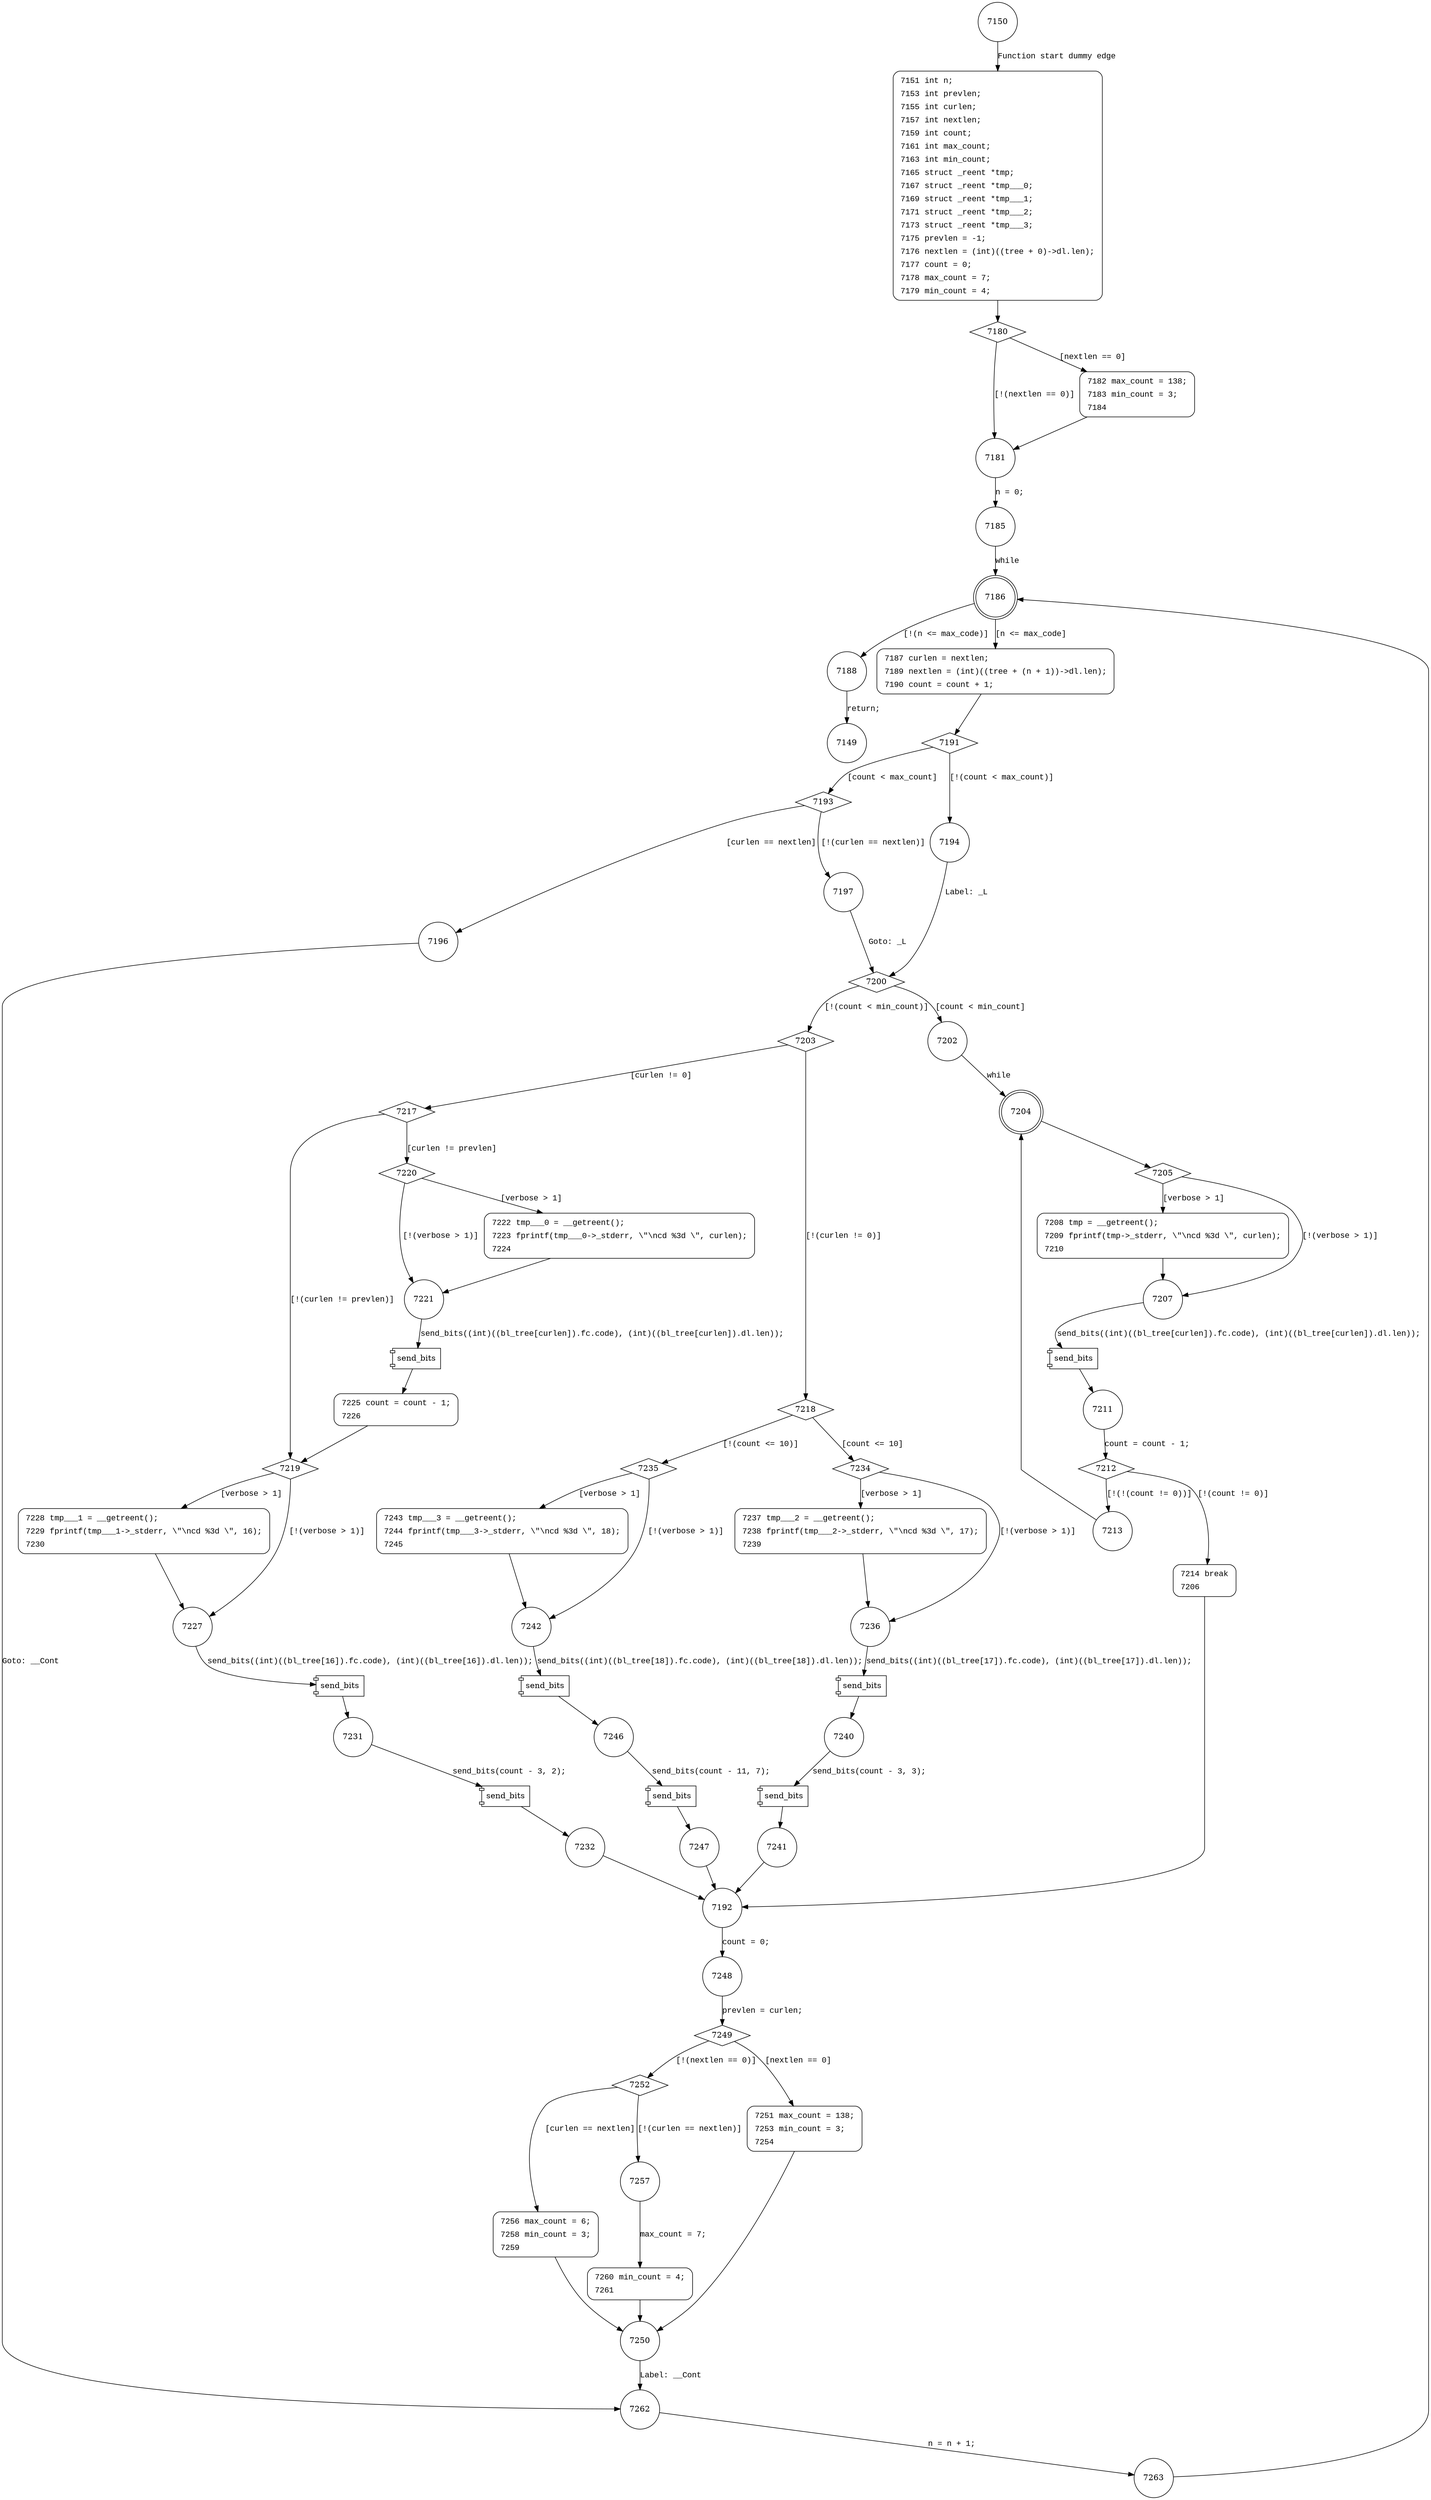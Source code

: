digraph send_tree {
7150 [shape="circle"]
7151 [shape="circle"]
7180 [shape="diamond"]
7181 [shape="circle"]
7182 [shape="circle"]
7185 [shape="circle"]
7186 [shape="doublecircle"]
7188 [shape="circle"]
7187 [shape="circle"]
7191 [shape="diamond"]
7194 [shape="circle"]
7193 [shape="diamond"]
7197 [shape="circle"]
7196 [shape="circle"]
7262 [shape="circle"]
7263 [shape="circle"]
7200 [shape="diamond"]
7203 [shape="diamond"]
7202 [shape="circle"]
7204 [shape="doublecircle"]
7205 [shape="diamond"]
7207 [shape="circle"]
7208 [shape="circle"]
7211 [shape="circle"]
7212 [shape="diamond"]
7213 [shape="circle"]
7214 [shape="circle"]
7192 [shape="circle"]
7248 [shape="circle"]
7249 [shape="diamond"]
7252 [shape="diamond"]
7251 [shape="circle"]
7250 [shape="circle"]
7257 [shape="circle"]
7256 [shape="circle"]
7260 [shape="circle"]
7218 [shape="diamond"]
7217 [shape="diamond"]
7219 [shape="diamond"]
7220 [shape="diamond"]
7221 [shape="circle"]
7222 [shape="circle"]
7225 [shape="circle"]
7227 [shape="circle"]
7228 [shape="circle"]
7231 [shape="circle"]
7232 [shape="circle"]
7235 [shape="diamond"]
7234 [shape="diamond"]
7236 [shape="circle"]
7237 [shape="circle"]
7240 [shape="circle"]
7241 [shape="circle"]
7242 [shape="circle"]
7243 [shape="circle"]
7246 [shape="circle"]
7247 [shape="circle"]
7149 [shape="circle"]
7151 [style="filled,bold" penwidth="1" fillcolor="white" fontname="Courier New" shape="Mrecord" label=<<table border="0" cellborder="0" cellpadding="3" bgcolor="white"><tr><td align="right">7151</td><td align="left">int n;</td></tr><tr><td align="right">7153</td><td align="left">int prevlen;</td></tr><tr><td align="right">7155</td><td align="left">int curlen;</td></tr><tr><td align="right">7157</td><td align="left">int nextlen;</td></tr><tr><td align="right">7159</td><td align="left">int count;</td></tr><tr><td align="right">7161</td><td align="left">int max_count;</td></tr><tr><td align="right">7163</td><td align="left">int min_count;</td></tr><tr><td align="right">7165</td><td align="left">struct _reent *tmp;</td></tr><tr><td align="right">7167</td><td align="left">struct _reent *tmp___0;</td></tr><tr><td align="right">7169</td><td align="left">struct _reent *tmp___1;</td></tr><tr><td align="right">7171</td><td align="left">struct _reent *tmp___2;</td></tr><tr><td align="right">7173</td><td align="left">struct _reent *tmp___3;</td></tr><tr><td align="right">7175</td><td align="left">prevlen = -1;</td></tr><tr><td align="right">7176</td><td align="left">nextlen = (int)((tree + 0)-&gt;dl.len);</td></tr><tr><td align="right">7177</td><td align="left">count = 0;</td></tr><tr><td align="right">7178</td><td align="left">max_count = 7;</td></tr><tr><td align="right">7179</td><td align="left">min_count = 4;</td></tr></table>>]
7151 -> 7180[label=""]
7182 [style="filled,bold" penwidth="1" fillcolor="white" fontname="Courier New" shape="Mrecord" label=<<table border="0" cellborder="0" cellpadding="3" bgcolor="white"><tr><td align="right">7182</td><td align="left">max_count = 138;</td></tr><tr><td align="right">7183</td><td align="left">min_count = 3;</td></tr><tr><td align="right">7184</td><td align="left"></td></tr></table>>]
7182 -> 7181[label=""]
7187 [style="filled,bold" penwidth="1" fillcolor="white" fontname="Courier New" shape="Mrecord" label=<<table border="0" cellborder="0" cellpadding="3" bgcolor="white"><tr><td align="right">7187</td><td align="left">curlen = nextlen;</td></tr><tr><td align="right">7189</td><td align="left">nextlen = (int)((tree + (n + 1))-&gt;dl.len);</td></tr><tr><td align="right">7190</td><td align="left">count = count + 1;</td></tr></table>>]
7187 -> 7191[label=""]
7208 [style="filled,bold" penwidth="1" fillcolor="white" fontname="Courier New" shape="Mrecord" label=<<table border="0" cellborder="0" cellpadding="3" bgcolor="white"><tr><td align="right">7208</td><td align="left">tmp = __getreent();</td></tr><tr><td align="right">7209</td><td align="left">fprintf(tmp-&gt;_stderr, \"\ncd %3d \", curlen);</td></tr><tr><td align="right">7210</td><td align="left"></td></tr></table>>]
7208 -> 7207[label=""]
7214 [style="filled,bold" penwidth="1" fillcolor="white" fontname="Courier New" shape="Mrecord" label=<<table border="0" cellborder="0" cellpadding="3" bgcolor="white"><tr><td align="right">7214</td><td align="left">break</td></tr><tr><td align="right">7206</td><td align="left"></td></tr></table>>]
7214 -> 7192[label=""]
7251 [style="filled,bold" penwidth="1" fillcolor="white" fontname="Courier New" shape="Mrecord" label=<<table border="0" cellborder="0" cellpadding="3" bgcolor="white"><tr><td align="right">7251</td><td align="left">max_count = 138;</td></tr><tr><td align="right">7253</td><td align="left">min_count = 3;</td></tr><tr><td align="right">7254</td><td align="left"></td></tr></table>>]
7251 -> 7250[label=""]
7256 [style="filled,bold" penwidth="1" fillcolor="white" fontname="Courier New" shape="Mrecord" label=<<table border="0" cellborder="0" cellpadding="3" bgcolor="white"><tr><td align="right">7256</td><td align="left">max_count = 6;</td></tr><tr><td align="right">7258</td><td align="left">min_count = 3;</td></tr><tr><td align="right">7259</td><td align="left"></td></tr></table>>]
7256 -> 7250[label=""]
7260 [style="filled,bold" penwidth="1" fillcolor="white" fontname="Courier New" shape="Mrecord" label=<<table border="0" cellborder="0" cellpadding="3" bgcolor="white"><tr><td align="right">7260</td><td align="left">min_count = 4;</td></tr><tr><td align="right">7261</td><td align="left"></td></tr></table>>]
7260 -> 7250[label=""]
7222 [style="filled,bold" penwidth="1" fillcolor="white" fontname="Courier New" shape="Mrecord" label=<<table border="0" cellborder="0" cellpadding="3" bgcolor="white"><tr><td align="right">7222</td><td align="left">tmp___0 = __getreent();</td></tr><tr><td align="right">7223</td><td align="left">fprintf(tmp___0-&gt;_stderr, \"\ncd %3d \", curlen);</td></tr><tr><td align="right">7224</td><td align="left"></td></tr></table>>]
7222 -> 7221[label=""]
7225 [style="filled,bold" penwidth="1" fillcolor="white" fontname="Courier New" shape="Mrecord" label=<<table border="0" cellborder="0" cellpadding="3" bgcolor="white"><tr><td align="right">7225</td><td align="left">count = count - 1;</td></tr><tr><td align="right">7226</td><td align="left"></td></tr></table>>]
7225 -> 7219[label=""]
7228 [style="filled,bold" penwidth="1" fillcolor="white" fontname="Courier New" shape="Mrecord" label=<<table border="0" cellborder="0" cellpadding="3" bgcolor="white"><tr><td align="right">7228</td><td align="left">tmp___1 = __getreent();</td></tr><tr><td align="right">7229</td><td align="left">fprintf(tmp___1-&gt;_stderr, \"\ncd %3d \", 16);</td></tr><tr><td align="right">7230</td><td align="left"></td></tr></table>>]
7228 -> 7227[label=""]
7237 [style="filled,bold" penwidth="1" fillcolor="white" fontname="Courier New" shape="Mrecord" label=<<table border="0" cellborder="0" cellpadding="3" bgcolor="white"><tr><td align="right">7237</td><td align="left">tmp___2 = __getreent();</td></tr><tr><td align="right">7238</td><td align="left">fprintf(tmp___2-&gt;_stderr, \"\ncd %3d \", 17);</td></tr><tr><td align="right">7239</td><td align="left"></td></tr></table>>]
7237 -> 7236[label=""]
7243 [style="filled,bold" penwidth="1" fillcolor="white" fontname="Courier New" shape="Mrecord" label=<<table border="0" cellborder="0" cellpadding="3" bgcolor="white"><tr><td align="right">7243</td><td align="left">tmp___3 = __getreent();</td></tr><tr><td align="right">7244</td><td align="left">fprintf(tmp___3-&gt;_stderr, \"\ncd %3d \", 18);</td></tr><tr><td align="right">7245</td><td align="left"></td></tr></table>>]
7243 -> 7242[label=""]
7150 -> 7151 [label="Function start dummy edge" fontname="Courier New"]
7180 -> 7181 [label="[!(nextlen == 0)]" fontname="Courier New"]
7180 -> 7182 [label="[nextlen == 0]" fontname="Courier New"]
7181 -> 7185 [label="n = 0;" fontname="Courier New"]
7186 -> 7188 [label="[!(n <= max_code)]" fontname="Courier New"]
7186 -> 7187 [label="[n <= max_code]" fontname="Courier New"]
7191 -> 7194 [label="[!(count < max_count)]" fontname="Courier New"]
7191 -> 7193 [label="[count < max_count]" fontname="Courier New"]
7193 -> 7197 [label="[!(curlen == nextlen)]" fontname="Courier New"]
7193 -> 7196 [label="[curlen == nextlen]" fontname="Courier New"]
7262 -> 7263 [label="n = n + 1;" fontname="Courier New"]
7197 -> 7200 [label="Goto: _L" fontname="Courier New"]
7200 -> 7203 [label="[!(count < min_count)]" fontname="Courier New"]
7200 -> 7202 [label="[count < min_count]" fontname="Courier New"]
7204 -> 7205 [label="" fontname="Courier New"]
7205 -> 7207 [label="[!(verbose > 1)]" fontname="Courier New"]
7205 -> 7208 [label="[verbose > 1]" fontname="Courier New"]
100144 [shape="component" label="send_bits"]
7207 -> 100144 [label="send_bits((int)((bl_tree[curlen]).fc.code), (int)((bl_tree[curlen]).dl.len));" fontname="Courier New"]
100144 -> 7211 [label="" fontname="Courier New"]
7212 -> 7213 [label="[!(!(count != 0))]" fontname="Courier New"]
7212 -> 7214 [label="[!(count != 0)]" fontname="Courier New"]
7192 -> 7248 [label="count = 0;" fontname="Courier New"]
7249 -> 7252 [label="[!(nextlen == 0)]" fontname="Courier New"]
7249 -> 7251 [label="[nextlen == 0]" fontname="Courier New"]
7250 -> 7262 [label="Label: __Cont" fontname="Courier New"]
7252 -> 7257 [label="[!(curlen == nextlen)]" fontname="Courier New"]
7252 -> 7256 [label="[curlen == nextlen]" fontname="Courier New"]
7257 -> 7260 [label="max_count = 7;" fontname="Courier New"]
7213 -> 7204 [label="" fontname="Courier New"]
7203 -> 7218 [label="[!(curlen != 0)]" fontname="Courier New"]
7203 -> 7217 [label="[curlen != 0]" fontname="Courier New"]
7217 -> 7219 [label="[!(curlen != prevlen)]" fontname="Courier New"]
7217 -> 7220 [label="[curlen != prevlen]" fontname="Courier New"]
7220 -> 7221 [label="[!(verbose > 1)]" fontname="Courier New"]
7220 -> 7222 [label="[verbose > 1]" fontname="Courier New"]
100145 [shape="component" label="send_bits"]
7221 -> 100145 [label="send_bits((int)((bl_tree[curlen]).fc.code), (int)((bl_tree[curlen]).dl.len));" fontname="Courier New"]
100145 -> 7225 [label="" fontname="Courier New"]
7219 -> 7227 [label="[!(verbose > 1)]" fontname="Courier New"]
7219 -> 7228 [label="[verbose > 1]" fontname="Courier New"]
100146 [shape="component" label="send_bits"]
7227 -> 100146 [label="send_bits((int)((bl_tree[16]).fc.code), (int)((bl_tree[16]).dl.len));" fontname="Courier New"]
100146 -> 7231 [label="" fontname="Courier New"]
100147 [shape="component" label="send_bits"]
7231 -> 100147 [label="send_bits(count - 3, 2);" fontname="Courier New"]
100147 -> 7232 [label="" fontname="Courier New"]
7218 -> 7235 [label="[!(count <= 10)]" fontname="Courier New"]
7218 -> 7234 [label="[count <= 10]" fontname="Courier New"]
7234 -> 7236 [label="[!(verbose > 1)]" fontname="Courier New"]
7234 -> 7237 [label="[verbose > 1]" fontname="Courier New"]
100148 [shape="component" label="send_bits"]
7236 -> 100148 [label="send_bits((int)((bl_tree[17]).fc.code), (int)((bl_tree[17]).dl.len));" fontname="Courier New"]
100148 -> 7240 [label="" fontname="Courier New"]
100149 [shape="component" label="send_bits"]
7240 -> 100149 [label="send_bits(count - 3, 3);" fontname="Courier New"]
100149 -> 7241 [label="" fontname="Courier New"]
7235 -> 7242 [label="[!(verbose > 1)]" fontname="Courier New"]
7235 -> 7243 [label="[verbose > 1]" fontname="Courier New"]
100150 [shape="component" label="send_bits"]
7242 -> 100150 [label="send_bits((int)((bl_tree[18]).fc.code), (int)((bl_tree[18]).dl.len));" fontname="Courier New"]
100150 -> 7246 [label="" fontname="Courier New"]
100151 [shape="component" label="send_bits"]
7246 -> 100151 [label="send_bits(count - 11, 7);" fontname="Courier New"]
100151 -> 7247 [label="" fontname="Courier New"]
7194 -> 7200 [label="Label: _L" fontname="Courier New"]
7185 -> 7186 [label="while" fontname="Courier New"]
7196 -> 7262 [label="Goto: __Cont" fontname="Courier New"]
7263 -> 7186 [label="" fontname="Courier New"]
7202 -> 7204 [label="while" fontname="Courier New"]
7211 -> 7212 [label="count = count - 1;" fontname="Courier New"]
7248 -> 7249 [label="prevlen = curlen;" fontname="Courier New"]
7232 -> 7192 [label="" fontname="Courier New"]
7241 -> 7192 [label="" fontname="Courier New"]
7247 -> 7192 [label="" fontname="Courier New"]
7188 -> 7149 [label="return;" fontname="Courier New"]
}